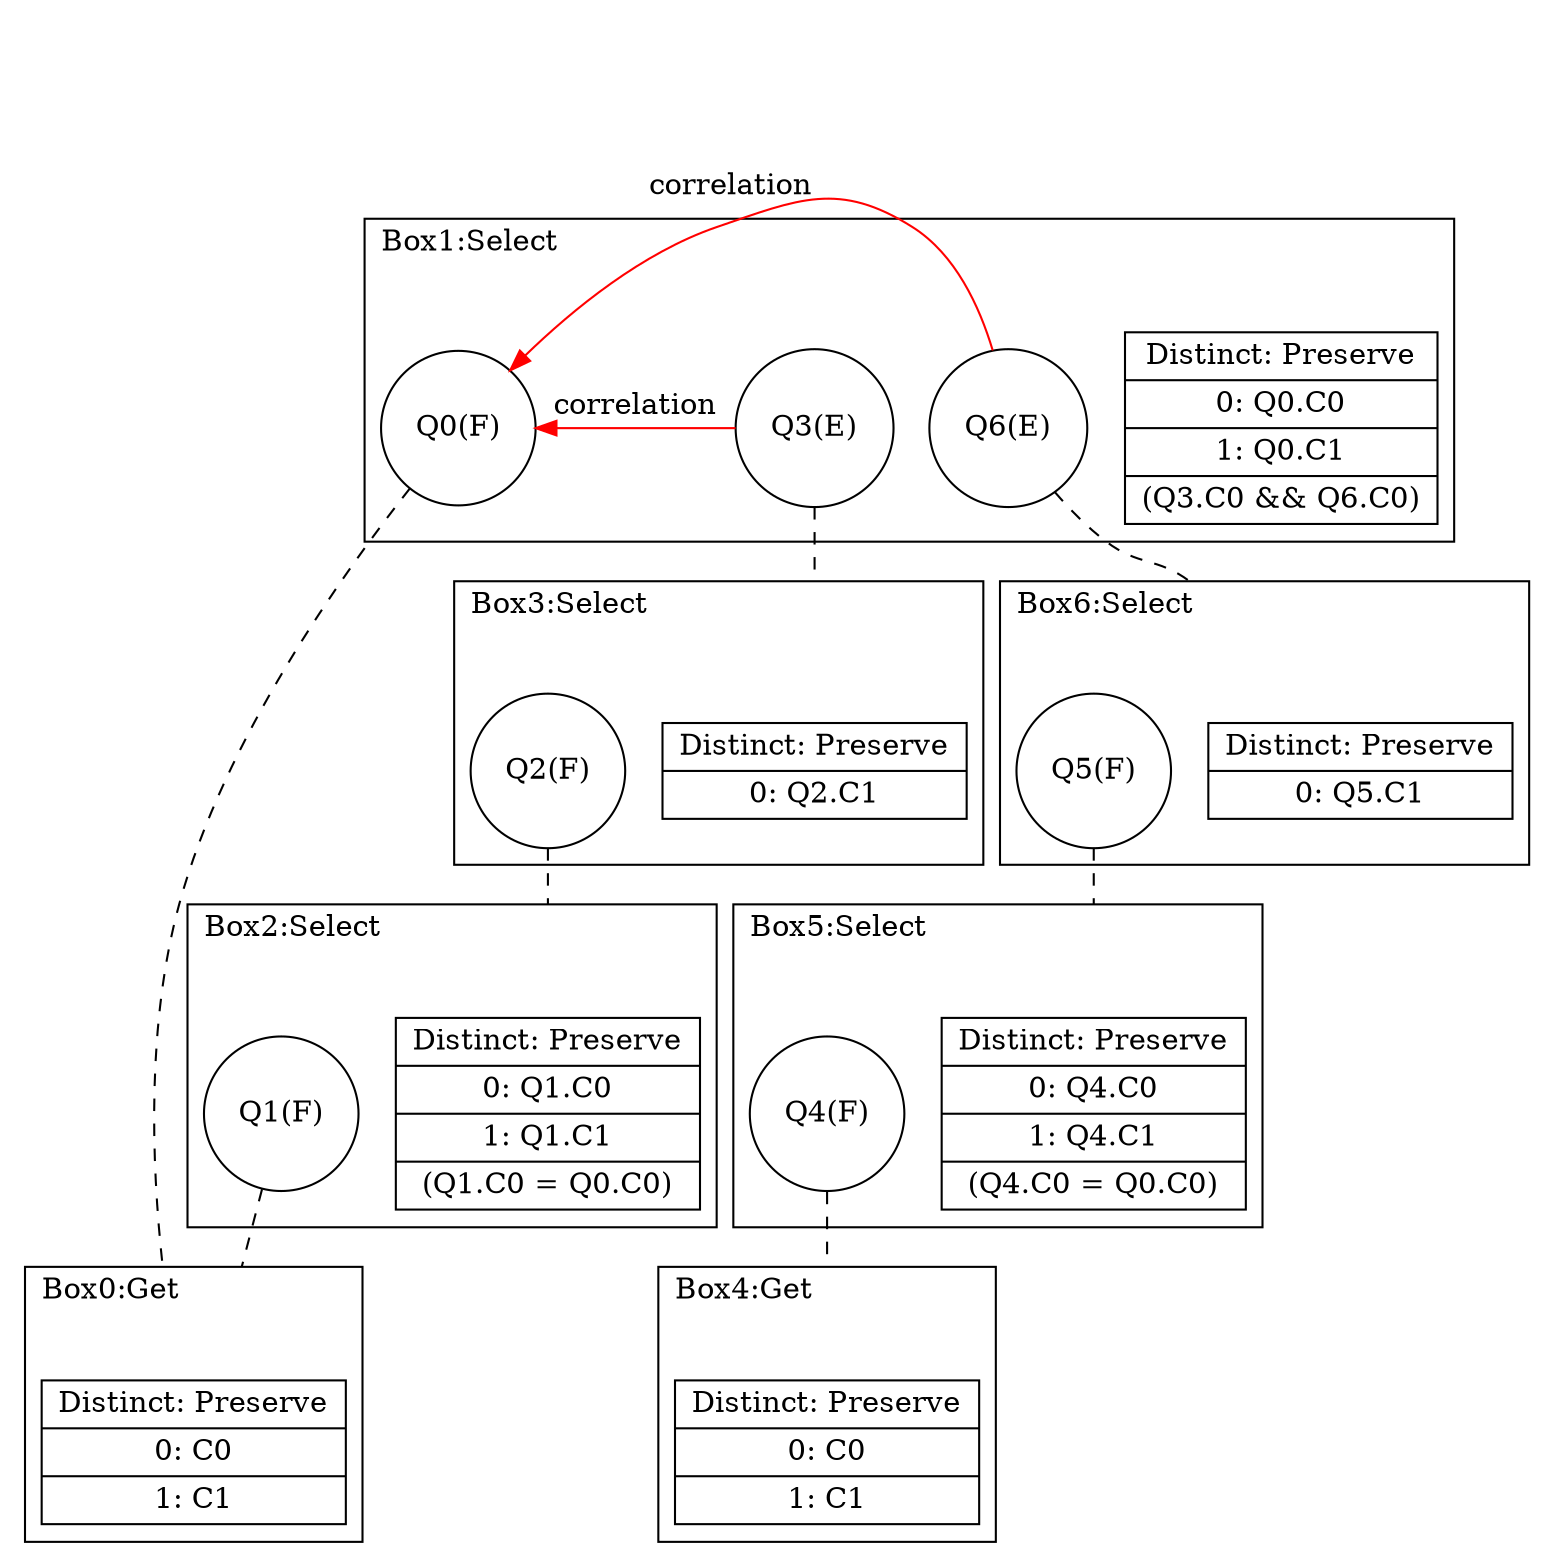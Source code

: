 digraph G {
    compound = true
    labeljust = l
    label = ""
    node [ shape = box ]
    subgraph cluster1 {
        label = "Box1:Select"
        boxhead1 [ shape = record, label = "{ Distinct: Preserve| 0: Q0.C0| 1: Q0.C1| (Q3.C0 && Q6.C0) }" ]
        {
            rank = same
            node [ shape = circle ]
            Q0 [ label = "Q0(F)" ]
            Q3 [ label = "Q3(E)" ]
            Q6 [ label = "Q6(E)" ]
            Q3 -> Q0 [ label = "correlation", style = filled, color = red ]
            Q6 -> Q0 [ label = "correlation", style = filled, color = red ]
        }
    }
    subgraph cluster0 {
        label = "Box0:Get"
        boxhead0 [ shape = record, label = "{ Distinct: Preserve| 0: C0| 1: C1 }" ]
        {
            rank = same
        }
    }
    subgraph cluster3 {
        label = "Box3:Select"
        boxhead3 [ shape = record, label = "{ Distinct: Preserve| 0: Q2.C1 }" ]
        {
            rank = same
            node [ shape = circle ]
            Q2 [ label = "Q2(F)" ]
        }
    }
    subgraph cluster2 {
        label = "Box2:Select"
        boxhead2 [ shape = record, label = "{ Distinct: Preserve| 0: Q1.C0| 1: Q1.C1| (Q1.C0 = Q0.C0) }" ]
        {
            rank = same
            node [ shape = circle ]
            Q1 [ label = "Q1(F)" ]
        }
    }
    subgraph cluster6 {
        label = "Box6:Select"
        boxhead6 [ shape = record, label = "{ Distinct: Preserve| 0: Q5.C1 }" ]
        {
            rank = same
            node [ shape = circle ]
            Q5 [ label = "Q5(F)" ]
        }
    }
    subgraph cluster5 {
        label = "Box5:Select"
        boxhead5 [ shape = record, label = "{ Distinct: Preserve| 0: Q4.C0| 1: Q4.C1| (Q4.C0 = Q0.C0) }" ]
        {
            rank = same
            node [ shape = circle ]
            Q4 [ label = "Q4(F)" ]
        }
    }
    subgraph cluster4 {
        label = "Box4:Get"
        boxhead4 [ shape = record, label = "{ Distinct: Preserve| 0: C0| 1: C1 }" ]
        {
            rank = same
        }
    }
    edge [ arrowhead = none, style = dashed ]
    Q0 -> boxhead0 [ lhead = cluster0 ]
    Q3 -> boxhead3 [ lhead = cluster3 ]
    Q6 -> boxhead6 [ lhead = cluster6 ]
    Q2 -> boxhead2 [ lhead = cluster2 ]
    Q1 -> boxhead0 [ lhead = cluster0 ]
    Q5 -> boxhead5 [ lhead = cluster5 ]
    Q4 -> boxhead4 [ lhead = cluster4 ]
}
